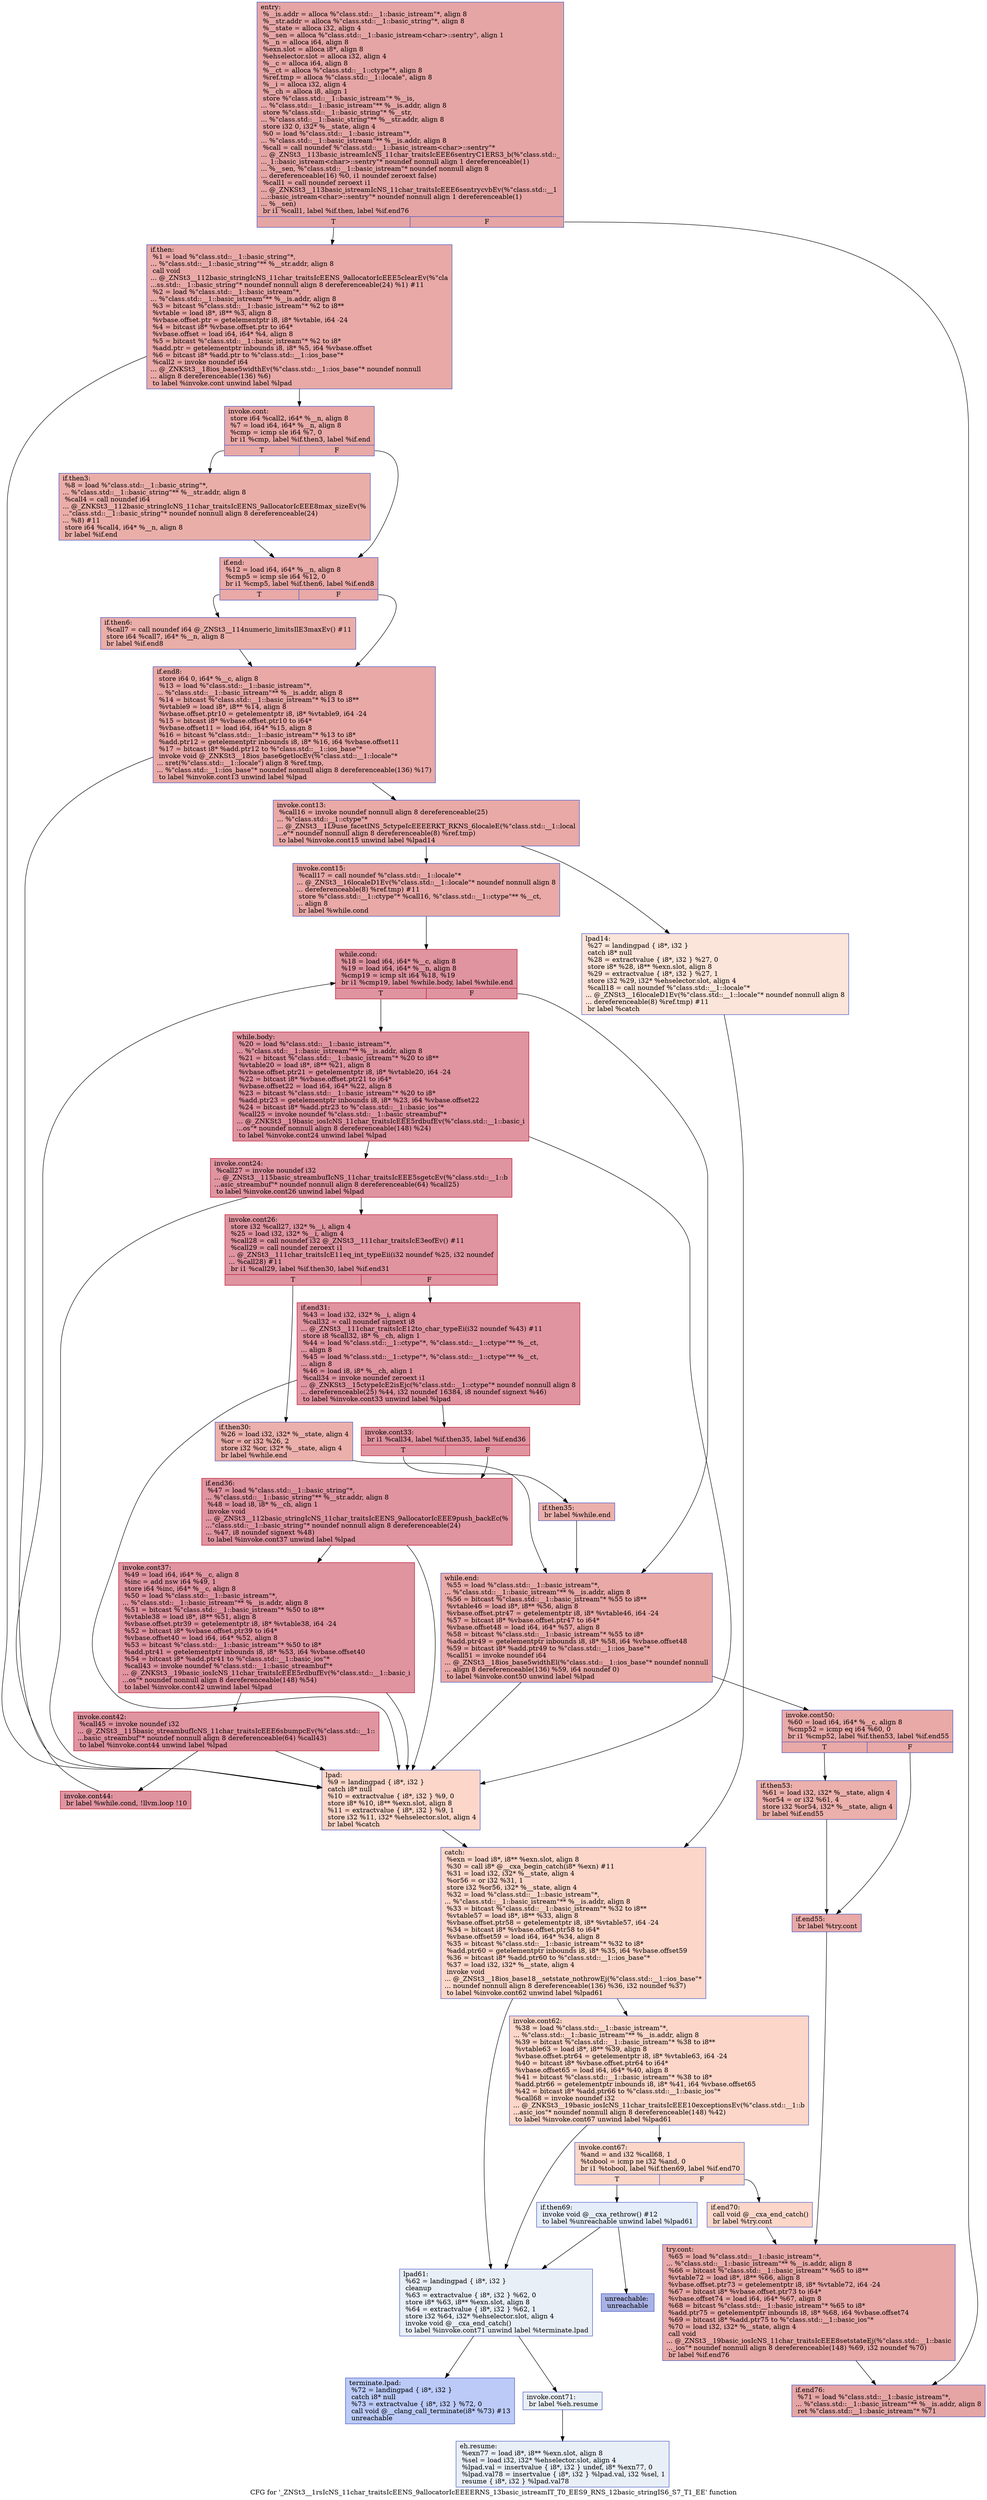 digraph "CFG for '_ZNSt3__1rsIcNS_11char_traitsIcEENS_9allocatorIcEEEERNS_13basic_istreamIT_T0_EES9_RNS_12basic_stringIS6_S7_T1_EE' function" {
	label="CFG for '_ZNSt3__1rsIcNS_11char_traitsIcEENS_9allocatorIcEEEERNS_13basic_istreamIT_T0_EES9_RNS_12basic_stringIS6_S7_T1_EE' function";

	Node0x600003e7aa40 [shape=record,color="#3d50c3ff", style=filled, fillcolor="#c5333470",label="{entry:\l  %__is.addr = alloca %\"class.std::__1::basic_istream\"*, align 8\l  %__str.addr = alloca %\"class.std::__1::basic_string\"*, align 8\l  %__state = alloca i32, align 4\l  %__sen = alloca %\"class.std::__1::basic_istream\<char\>::sentry\", align 1\l  %__n = alloca i64, align 8\l  %exn.slot = alloca i8*, align 8\l  %ehselector.slot = alloca i32, align 4\l  %__c = alloca i64, align 8\l  %__ct = alloca %\"class.std::__1::ctype\"*, align 8\l  %ref.tmp = alloca %\"class.std::__1::locale\", align 8\l  %__i = alloca i32, align 4\l  %__ch = alloca i8, align 1\l  store %\"class.std::__1::basic_istream\"* %__is,\l... %\"class.std::__1::basic_istream\"** %__is.addr, align 8\l  store %\"class.std::__1::basic_string\"* %__str,\l... %\"class.std::__1::basic_string\"** %__str.addr, align 8\l  store i32 0, i32* %__state, align 4\l  %0 = load %\"class.std::__1::basic_istream\"*,\l... %\"class.std::__1::basic_istream\"** %__is.addr, align 8\l  %call = call noundef %\"class.std::__1::basic_istream\<char\>::sentry\"*\l... @_ZNSt3__113basic_istreamIcNS_11char_traitsIcEEE6sentryC1ERS3_b(%\"class.std::_\l..._1::basic_istream\<char\>::sentry\"* noundef nonnull align 1 dereferenceable(1)\l... %__sen, %\"class.std::__1::basic_istream\"* noundef nonnull align 8\l... dereferenceable(16) %0, i1 noundef zeroext false)\l  %call1 = call noundef zeroext i1\l... @_ZNKSt3__113basic_istreamIcNS_11char_traitsIcEEE6sentrycvbEv(%\"class.std::__1\l...::basic_istream\<char\>::sentry\"* noundef nonnull align 1 dereferenceable(1)\l... %__sen)\l  br i1 %call1, label %if.then, label %if.end76\l|{<s0>T|<s1>F}}"];
	Node0x600003e7aa40:s0 -> Node0x600003e7aa80;
	Node0x600003e7aa40:s1 -> Node0x600003e7abc0;
	Node0x600003e7aa80 [shape=record,color="#3d50c3ff", style=filled, fillcolor="#ca3b3770",label="{if.then:                                          \l  %1 = load %\"class.std::__1::basic_string\"*,\l... %\"class.std::__1::basic_string\"** %__str.addr, align 8\l  call void\l... @_ZNSt3__112basic_stringIcNS_11char_traitsIcEENS_9allocatorIcEEE5clearEv(%\"cla\l...ss.std::__1::basic_string\"* noundef nonnull align 8 dereferenceable(24) %1) #11\l  %2 = load %\"class.std::__1::basic_istream\"*,\l... %\"class.std::__1::basic_istream\"** %__is.addr, align 8\l  %3 = bitcast %\"class.std::__1::basic_istream\"* %2 to i8**\l  %vtable = load i8*, i8** %3, align 8\l  %vbase.offset.ptr = getelementptr i8, i8* %vtable, i64 -24\l  %4 = bitcast i8* %vbase.offset.ptr to i64*\l  %vbase.offset = load i64, i64* %4, align 8\l  %5 = bitcast %\"class.std::__1::basic_istream\"* %2 to i8*\l  %add.ptr = getelementptr inbounds i8, i8* %5, i64 %vbase.offset\l  %6 = bitcast i8* %add.ptr to %\"class.std::__1::ios_base\"*\l  %call2 = invoke noundef i64\l... @_ZNKSt3__18ios_base5widthEv(%\"class.std::__1::ios_base\"* noundef nonnull\l... align 8 dereferenceable(136) %6)\l          to label %invoke.cont unwind label %lpad\l}"];
	Node0x600003e7aa80 -> Node0x600003e7ac80;
	Node0x600003e7aa80 -> Node0x600003e7acc0;
	Node0x600003e7ac80 [shape=record,color="#3d50c3ff", style=filled, fillcolor="#ca3b3770",label="{invoke.cont:                                      \l  store i64 %call2, i64* %__n, align 8\l  %7 = load i64, i64* %__n, align 8\l  %cmp = icmp sle i64 %7, 0\l  br i1 %cmp, label %if.then3, label %if.end\l|{<s0>T|<s1>F}}"];
	Node0x600003e7ac80:s0 -> Node0x600003e7ad40;
	Node0x600003e7ac80:s1 -> Node0x600003e7ad80;
	Node0x600003e7ad40 [shape=record,color="#3d50c3ff", style=filled, fillcolor="#d0473d70",label="{if.then3:                                         \l  %8 = load %\"class.std::__1::basic_string\"*,\l... %\"class.std::__1::basic_string\"** %__str.addr, align 8\l  %call4 = call noundef i64\l... @_ZNKSt3__112basic_stringIcNS_11char_traitsIcEENS_9allocatorIcEEE8max_sizeEv(%\l...\"class.std::__1::basic_string\"* noundef nonnull align 8 dereferenceable(24)\l... %8) #11\l  store i64 %call4, i64* %__n, align 8\l  br label %if.end\l}"];
	Node0x600003e7ad40 -> Node0x600003e7ad80;
	Node0x600003e7acc0 [shape=record,color="#3d50c3ff", style=filled, fillcolor="#f6a38570",label="{lpad:                                             \l  %9 = landingpad \{ i8*, i32 \}\l          catch i8* null\l  %10 = extractvalue \{ i8*, i32 \} %9, 0\l  store i8* %10, i8** %exn.slot, align 8\l  %11 = extractvalue \{ i8*, i32 \} %9, 1\l  store i32 %11, i32* %ehselector.slot, align 4\l  br label %catch\l}"];
	Node0x600003e7acc0 -> Node0x600003e7ae00;
	Node0x600003e7ad80 [shape=record,color="#3d50c3ff", style=filled, fillcolor="#ca3b3770",label="{if.end:                                           \l  %12 = load i64, i64* %__n, align 8\l  %cmp5 = icmp sle i64 %12, 0\l  br i1 %cmp5, label %if.then6, label %if.end8\l|{<s0>T|<s1>F}}"];
	Node0x600003e7ad80:s0 -> Node0x600003e7ae40;
	Node0x600003e7ad80:s1 -> Node0x600003e7ae80;
	Node0x600003e7ae40 [shape=record,color="#3d50c3ff", style=filled, fillcolor="#d0473d70",label="{if.then6:                                         \l  %call7 = call noundef i64 @_ZNSt3__114numeric_limitsIlE3maxEv() #11\l  store i64 %call7, i64* %__n, align 8\l  br label %if.end8\l}"];
	Node0x600003e7ae40 -> Node0x600003e7ae80;
	Node0x600003e7ae80 [shape=record,color="#3d50c3ff", style=filled, fillcolor="#ca3b3770",label="{if.end8:                                          \l  store i64 0, i64* %__c, align 8\l  %13 = load %\"class.std::__1::basic_istream\"*,\l... %\"class.std::__1::basic_istream\"** %__is.addr, align 8\l  %14 = bitcast %\"class.std::__1::basic_istream\"* %13 to i8**\l  %vtable9 = load i8*, i8** %14, align 8\l  %vbase.offset.ptr10 = getelementptr i8, i8* %vtable9, i64 -24\l  %15 = bitcast i8* %vbase.offset.ptr10 to i64*\l  %vbase.offset11 = load i64, i64* %15, align 8\l  %16 = bitcast %\"class.std::__1::basic_istream\"* %13 to i8*\l  %add.ptr12 = getelementptr inbounds i8, i8* %16, i64 %vbase.offset11\l  %17 = bitcast i8* %add.ptr12 to %\"class.std::__1::ios_base\"*\l  invoke void @_ZNKSt3__18ios_base6getlocEv(%\"class.std::__1::locale\"*\l... sret(%\"class.std::__1::locale\") align 8 %ref.tmp,\l... %\"class.std::__1::ios_base\"* noundef nonnull align 8 dereferenceable(136) %17)\l          to label %invoke.cont13 unwind label %lpad\l}"];
	Node0x600003e7ae80 -> Node0x600003e7af00;
	Node0x600003e7ae80 -> Node0x600003e7acc0;
	Node0x600003e7af00 [shape=record,color="#3d50c3ff", style=filled, fillcolor="#ca3b3770",label="{invoke.cont13:                                    \l  %call16 = invoke noundef nonnull align 8 dereferenceable(25)\l... %\"class.std::__1::ctype\"*\l... @_ZNSt3__1L9use_facetINS_5ctypeIcEEEERKT_RKNS_6localeE(%\"class.std::__1::local\l...e\"* noundef nonnull align 8 dereferenceable(8) %ref.tmp)\l          to label %invoke.cont15 unwind label %lpad14\l}"];
	Node0x600003e7af00 -> Node0x600003e7afc0;
	Node0x600003e7af00 -> Node0x600003e7b000;
	Node0x600003e7afc0 [shape=record,color="#3d50c3ff", style=filled, fillcolor="#ca3b3770",label="{invoke.cont15:                                    \l  %call17 = call noundef %\"class.std::__1::locale\"*\l... @_ZNSt3__16localeD1Ev(%\"class.std::__1::locale\"* noundef nonnull align 8\l... dereferenceable(8) %ref.tmp) #11\l  store %\"class.std::__1::ctype\"* %call16, %\"class.std::__1::ctype\"** %__ct,\l... align 8\l  br label %while.cond\l}"];
	Node0x600003e7afc0 -> Node0x600003e7b0c0;
	Node0x600003e7b0c0 [shape=record,color="#b70d28ff", style=filled, fillcolor="#b70d2870",label="{while.cond:                                       \l  %18 = load i64, i64* %__c, align 8\l  %19 = load i64, i64* %__n, align 8\l  %cmp19 = icmp slt i64 %18, %19\l  br i1 %cmp19, label %while.body, label %while.end\l|{<s0>T|<s1>F}}"];
	Node0x600003e7b0c0:s0 -> Node0x600003e7b100;
	Node0x600003e7b0c0:s1 -> Node0x600003e7b140;
	Node0x600003e7b100 [shape=record,color="#b70d28ff", style=filled, fillcolor="#b70d2870",label="{while.body:                                       \l  %20 = load %\"class.std::__1::basic_istream\"*,\l... %\"class.std::__1::basic_istream\"** %__is.addr, align 8\l  %21 = bitcast %\"class.std::__1::basic_istream\"* %20 to i8**\l  %vtable20 = load i8*, i8** %21, align 8\l  %vbase.offset.ptr21 = getelementptr i8, i8* %vtable20, i64 -24\l  %22 = bitcast i8* %vbase.offset.ptr21 to i64*\l  %vbase.offset22 = load i64, i64* %22, align 8\l  %23 = bitcast %\"class.std::__1::basic_istream\"* %20 to i8*\l  %add.ptr23 = getelementptr inbounds i8, i8* %23, i64 %vbase.offset22\l  %24 = bitcast i8* %add.ptr23 to %\"class.std::__1::basic_ios\"*\l  %call25 = invoke noundef %\"class.std::__1::basic_streambuf\"*\l... @_ZNKSt3__19basic_iosIcNS_11char_traitsIcEEE5rdbufEv(%\"class.std::__1::basic_i\l...os\"* noundef nonnull align 8 dereferenceable(148) %24)\l          to label %invoke.cont24 unwind label %lpad\l}"];
	Node0x600003e7b100 -> Node0x600003e7b1c0;
	Node0x600003e7b100 -> Node0x600003e7acc0;
	Node0x600003e7b1c0 [shape=record,color="#b70d28ff", style=filled, fillcolor="#b70d2870",label="{invoke.cont24:                                    \l  %call27 = invoke noundef i32\l... @_ZNSt3__115basic_streambufIcNS_11char_traitsIcEEE5sgetcEv(%\"class.std::__1::b\l...asic_streambuf\"* noundef nonnull align 8 dereferenceable(64) %call25)\l          to label %invoke.cont26 unwind label %lpad\l}"];
	Node0x600003e7b1c0 -> Node0x600003e7b280;
	Node0x600003e7b1c0 -> Node0x600003e7acc0;
	Node0x600003e7b280 [shape=record,color="#b70d28ff", style=filled, fillcolor="#b70d2870",label="{invoke.cont26:                                    \l  store i32 %call27, i32* %__i, align 4\l  %25 = load i32, i32* %__i, align 4\l  %call28 = call noundef i32 @_ZNSt3__111char_traitsIcE3eofEv() #11\l  %call29 = call noundef zeroext i1\l... @_ZNSt3__111char_traitsIcE11eq_int_typeEii(i32 noundef %25, i32 noundef\l... %call28) #11\l  br i1 %call29, label %if.then30, label %if.end31\l|{<s0>T|<s1>F}}"];
	Node0x600003e7b280:s0 -> Node0x600003e7b380;
	Node0x600003e7b280:s1 -> Node0x600003e7b3c0;
	Node0x600003e7b380 [shape=record,color="#3d50c3ff", style=filled, fillcolor="#d24b4070",label="{if.then30:                                        \l  %26 = load i32, i32* %__state, align 4\l  %or = or i32 %26, 2\l  store i32 %or, i32* %__state, align 4\l  br label %while.end\l}"];
	Node0x600003e7b380 -> Node0x600003e7b140;
	Node0x600003e7b000 [shape=record,color="#3d50c3ff", style=filled, fillcolor="#f5c1a970",label="{lpad14:                                           \l  %27 = landingpad \{ i8*, i32 \}\l          catch i8* null\l  %28 = extractvalue \{ i8*, i32 \} %27, 0\l  store i8* %28, i8** %exn.slot, align 8\l  %29 = extractvalue \{ i8*, i32 \} %27, 1\l  store i32 %29, i32* %ehselector.slot, align 4\l  %call18 = call noundef %\"class.std::__1::locale\"*\l... @_ZNSt3__16localeD1Ev(%\"class.std::__1::locale\"* noundef nonnull align 8\l... dereferenceable(8) %ref.tmp) #11\l  br label %catch\l}"];
	Node0x600003e7b000 -> Node0x600003e7ae00;
	Node0x600003e7ae00 [shape=record,color="#3d50c3ff", style=filled, fillcolor="#f6a38570",label="{catch:                                            \l  %exn = load i8*, i8** %exn.slot, align 8\l  %30 = call i8* @__cxa_begin_catch(i8* %exn) #11\l  %31 = load i32, i32* %__state, align 4\l  %or56 = or i32 %31, 1\l  store i32 %or56, i32* %__state, align 4\l  %32 = load %\"class.std::__1::basic_istream\"*,\l... %\"class.std::__1::basic_istream\"** %__is.addr, align 8\l  %33 = bitcast %\"class.std::__1::basic_istream\"* %32 to i8**\l  %vtable57 = load i8*, i8** %33, align 8\l  %vbase.offset.ptr58 = getelementptr i8, i8* %vtable57, i64 -24\l  %34 = bitcast i8* %vbase.offset.ptr58 to i64*\l  %vbase.offset59 = load i64, i64* %34, align 8\l  %35 = bitcast %\"class.std::__1::basic_istream\"* %32 to i8*\l  %add.ptr60 = getelementptr inbounds i8, i8* %35, i64 %vbase.offset59\l  %36 = bitcast i8* %add.ptr60 to %\"class.std::__1::ios_base\"*\l  %37 = load i32, i32* %__state, align 4\l  invoke void\l... @_ZNSt3__18ios_base18__setstate_nothrowEj(%\"class.std::__1::ios_base\"*\l... noundef nonnull align 8 dereferenceable(136) %36, i32 noundef %37)\l          to label %invoke.cont62 unwind label %lpad61\l}"];
	Node0x600003e7ae00 -> Node0x600003e7b4c0;
	Node0x600003e7ae00 -> Node0x600003e7b500;
	Node0x600003e7b4c0 [shape=record,color="#3d50c3ff", style=filled, fillcolor="#f6a38570",label="{invoke.cont62:                                    \l  %38 = load %\"class.std::__1::basic_istream\"*,\l... %\"class.std::__1::basic_istream\"** %__is.addr, align 8\l  %39 = bitcast %\"class.std::__1::basic_istream\"* %38 to i8**\l  %vtable63 = load i8*, i8** %39, align 8\l  %vbase.offset.ptr64 = getelementptr i8, i8* %vtable63, i64 -24\l  %40 = bitcast i8* %vbase.offset.ptr64 to i64*\l  %vbase.offset65 = load i64, i64* %40, align 8\l  %41 = bitcast %\"class.std::__1::basic_istream\"* %38 to i8*\l  %add.ptr66 = getelementptr inbounds i8, i8* %41, i64 %vbase.offset65\l  %42 = bitcast i8* %add.ptr66 to %\"class.std::__1::basic_ios\"*\l  %call68 = invoke noundef i32\l... @_ZNKSt3__19basic_iosIcNS_11char_traitsIcEEE10exceptionsEv(%\"class.std::__1::b\l...asic_ios\"* noundef nonnull align 8 dereferenceable(148) %42)\l          to label %invoke.cont67 unwind label %lpad61\l}"];
	Node0x600003e7b4c0 -> Node0x600003e7b5c0;
	Node0x600003e7b4c0 -> Node0x600003e7b500;
	Node0x600003e7b5c0 [shape=record,color="#3d50c3ff", style=filled, fillcolor="#f6a38570",label="{invoke.cont67:                                    \l  %and = and i32 %call68, 1\l  %tobool = icmp ne i32 %and, 0\l  br i1 %tobool, label %if.then69, label %if.end70\l|{<s0>T|<s1>F}}"];
	Node0x600003e7b5c0:s0 -> Node0x600003e7b580;
	Node0x600003e7b5c0:s1 -> Node0x600003e7b680;
	Node0x600003e7b580 [shape=record,color="#3d50c3ff", style=filled, fillcolor="#c5d6f270",label="{if.then69:                                        \l  invoke void @__cxa_rethrow() #12\l          to label %unreachable unwind label %lpad61\l}"];
	Node0x600003e7b580 -> Node0x600003e7b6c0;
	Node0x600003e7b580 -> Node0x600003e7b500;
	Node0x600003e7b3c0 [shape=record,color="#b70d28ff", style=filled, fillcolor="#b70d2870",label="{if.end31:                                         \l  %43 = load i32, i32* %__i, align 4\l  %call32 = call noundef signext i8\l... @_ZNSt3__111char_traitsIcE12to_char_typeEi(i32 noundef %43) #11\l  store i8 %call32, i8* %__ch, align 1\l  %44 = load %\"class.std::__1::ctype\"*, %\"class.std::__1::ctype\"** %__ct,\l... align 8\l  %45 = load %\"class.std::__1::ctype\"*, %\"class.std::__1::ctype\"** %__ct,\l... align 8\l  %46 = load i8, i8* %__ch, align 1\l  %call34 = invoke noundef zeroext i1\l... @_ZNKSt3__15ctypeIcE2isEjc(%\"class.std::__1::ctype\"* noundef nonnull align 8\l... dereferenceable(25) %44, i32 noundef 16384, i8 noundef signext %46)\l          to label %invoke.cont33 unwind label %lpad\l}"];
	Node0x600003e7b3c0 -> Node0x600003e7b780;
	Node0x600003e7b3c0 -> Node0x600003e7acc0;
	Node0x600003e7b780 [shape=record,color="#b70d28ff", style=filled, fillcolor="#b70d2870",label="{invoke.cont33:                                    \l  br i1 %call34, label %if.then35, label %if.end36\l|{<s0>T|<s1>F}}"];
	Node0x600003e7b780:s0 -> Node0x600003e7b800;
	Node0x600003e7b780:s1 -> Node0x600003e7b840;
	Node0x600003e7b800 [shape=record,color="#3d50c3ff", style=filled, fillcolor="#d24b4070",label="{if.then35:                                        \l  br label %while.end\l}"];
	Node0x600003e7b800 -> Node0x600003e7b140;
	Node0x600003e7b840 [shape=record,color="#b70d28ff", style=filled, fillcolor="#b70d2870",label="{if.end36:                                         \l  %47 = load %\"class.std::__1::basic_string\"*,\l... %\"class.std::__1::basic_string\"** %__str.addr, align 8\l  %48 = load i8, i8* %__ch, align 1\l  invoke void\l... @_ZNSt3__112basic_stringIcNS_11char_traitsIcEENS_9allocatorIcEEE9push_backEc(%\l...\"class.std::__1::basic_string\"* noundef nonnull align 8 dereferenceable(24)\l... %47, i8 noundef signext %48)\l          to label %invoke.cont37 unwind label %lpad\l}"];
	Node0x600003e7b840 -> Node0x600003e7b880;
	Node0x600003e7b840 -> Node0x600003e7acc0;
	Node0x600003e7b880 [shape=record,color="#b70d28ff", style=filled, fillcolor="#b70d2870",label="{invoke.cont37:                                    \l  %49 = load i64, i64* %__c, align 8\l  %inc = add nsw i64 %49, 1\l  store i64 %inc, i64* %__c, align 8\l  %50 = load %\"class.std::__1::basic_istream\"*,\l... %\"class.std::__1::basic_istream\"** %__is.addr, align 8\l  %51 = bitcast %\"class.std::__1::basic_istream\"* %50 to i8**\l  %vtable38 = load i8*, i8** %51, align 8\l  %vbase.offset.ptr39 = getelementptr i8, i8* %vtable38, i64 -24\l  %52 = bitcast i8* %vbase.offset.ptr39 to i64*\l  %vbase.offset40 = load i64, i64* %52, align 8\l  %53 = bitcast %\"class.std::__1::basic_istream\"* %50 to i8*\l  %add.ptr41 = getelementptr inbounds i8, i8* %53, i64 %vbase.offset40\l  %54 = bitcast i8* %add.ptr41 to %\"class.std::__1::basic_ios\"*\l  %call43 = invoke noundef %\"class.std::__1::basic_streambuf\"*\l... @_ZNKSt3__19basic_iosIcNS_11char_traitsIcEEE5rdbufEv(%\"class.std::__1::basic_i\l...os\"* noundef nonnull align 8 dereferenceable(148) %54)\l          to label %invoke.cont42 unwind label %lpad\l}"];
	Node0x600003e7b880 -> Node0x600003e7b940;
	Node0x600003e7b880 -> Node0x600003e7acc0;
	Node0x600003e7b940 [shape=record,color="#b70d28ff", style=filled, fillcolor="#b70d2870",label="{invoke.cont42:                                    \l  %call45 = invoke noundef i32\l... @_ZNSt3__115basic_streambufIcNS_11char_traitsIcEEE6sbumpcEv(%\"class.std::__1::\l...basic_streambuf\"* noundef nonnull align 8 dereferenceable(64) %call43)\l          to label %invoke.cont44 unwind label %lpad\l}"];
	Node0x600003e7b940 -> Node0x600003e7b9c0;
	Node0x600003e7b940 -> Node0x600003e7acc0;
	Node0x600003e7b9c0 [shape=record,color="#b70d28ff", style=filled, fillcolor="#b70d2870",label="{invoke.cont44:                                    \l  br label %while.cond, !llvm.loop !10\l}"];
	Node0x600003e7b9c0 -> Node0x600003e7b0c0;
	Node0x600003e7b140 [shape=record,color="#3d50c3ff", style=filled, fillcolor="#ca3b3770",label="{while.end:                                        \l  %55 = load %\"class.std::__1::basic_istream\"*,\l... %\"class.std::__1::basic_istream\"** %__is.addr, align 8\l  %56 = bitcast %\"class.std::__1::basic_istream\"* %55 to i8**\l  %vtable46 = load i8*, i8** %56, align 8\l  %vbase.offset.ptr47 = getelementptr i8, i8* %vtable46, i64 -24\l  %57 = bitcast i8* %vbase.offset.ptr47 to i64*\l  %vbase.offset48 = load i64, i64* %57, align 8\l  %58 = bitcast %\"class.std::__1::basic_istream\"* %55 to i8*\l  %add.ptr49 = getelementptr inbounds i8, i8* %58, i64 %vbase.offset48\l  %59 = bitcast i8* %add.ptr49 to %\"class.std::__1::ios_base\"*\l  %call51 = invoke noundef i64\l... @_ZNSt3__18ios_base5widthEl(%\"class.std::__1::ios_base\"* noundef nonnull\l... align 8 dereferenceable(136) %59, i64 noundef 0)\l          to label %invoke.cont50 unwind label %lpad\l}"];
	Node0x600003e7b140 -> Node0x600003e7ba80;
	Node0x600003e7b140 -> Node0x600003e7acc0;
	Node0x600003e7ba80 [shape=record,color="#3d50c3ff", style=filled, fillcolor="#ca3b3770",label="{invoke.cont50:                                    \l  %60 = load i64, i64* %__c, align 8\l  %cmp52 = icmp eq i64 %60, 0\l  br i1 %cmp52, label %if.then53, label %if.end55\l|{<s0>T|<s1>F}}"];
	Node0x600003e7ba80:s0 -> Node0x600003e7bb00;
	Node0x600003e7ba80:s1 -> Node0x600003e7bb40;
	Node0x600003e7bb00 [shape=record,color="#3d50c3ff", style=filled, fillcolor="#d24b4070",label="{if.then53:                                        \l  %61 = load i32, i32* %__state, align 4\l  %or54 = or i32 %61, 4\l  store i32 %or54, i32* %__state, align 4\l  br label %if.end55\l}"];
	Node0x600003e7bb00 -> Node0x600003e7bb40;
	Node0x600003e7bb40 [shape=record,color="#3d50c3ff", style=filled, fillcolor="#ca3b3770",label="{if.end55:                                         \l  br label %try.cont\l}"];
	Node0x600003e7bb40 -> Node0x600003e7bb80;
	Node0x600003e7b500 [shape=record,color="#3d50c3ff", style=filled, fillcolor="#cedaeb70",label="{lpad61:                                           \l  %62 = landingpad \{ i8*, i32 \}\l          cleanup\l  %63 = extractvalue \{ i8*, i32 \} %62, 0\l  store i8* %63, i8** %exn.slot, align 8\l  %64 = extractvalue \{ i8*, i32 \} %62, 1\l  store i32 %64, i32* %ehselector.slot, align 4\l  invoke void @__cxa_end_catch()\l          to label %invoke.cont71 unwind label %terminate.lpad\l}"];
	Node0x600003e7b500 -> Node0x600003e7bbc0;
	Node0x600003e7b500 -> Node0x600003e7bc00;
	Node0x600003e7b680 [shape=record,color="#3d50c3ff", style=filled, fillcolor="#f6a38570",label="{if.end70:                                         \l  call void @__cxa_end_catch()\l  br label %try.cont\l}"];
	Node0x600003e7b680 -> Node0x600003e7bb80;
	Node0x600003e7bb80 [shape=record,color="#3d50c3ff", style=filled, fillcolor="#ca3b3770",label="{try.cont:                                         \l  %65 = load %\"class.std::__1::basic_istream\"*,\l... %\"class.std::__1::basic_istream\"** %__is.addr, align 8\l  %66 = bitcast %\"class.std::__1::basic_istream\"* %65 to i8**\l  %vtable72 = load i8*, i8** %66, align 8\l  %vbase.offset.ptr73 = getelementptr i8, i8* %vtable72, i64 -24\l  %67 = bitcast i8* %vbase.offset.ptr73 to i64*\l  %vbase.offset74 = load i64, i64* %67, align 8\l  %68 = bitcast %\"class.std::__1::basic_istream\"* %65 to i8*\l  %add.ptr75 = getelementptr inbounds i8, i8* %68, i64 %vbase.offset74\l  %69 = bitcast i8* %add.ptr75 to %\"class.std::__1::basic_ios\"*\l  %70 = load i32, i32* %__state, align 4\l  call void\l... @_ZNSt3__19basic_iosIcNS_11char_traitsIcEEE8setstateEj(%\"class.std::__1::basic\l..._ios\"* noundef nonnull align 8 dereferenceable(148) %69, i32 noundef %70)\l  br label %if.end76\l}"];
	Node0x600003e7bb80 -> Node0x600003e7abc0;
	Node0x600003e7bbc0 [shape=record,color="#3d50c3ff", style=filled, fillcolor="#cedaeb70",label="{invoke.cont71:                                    \l  br label %eh.resume\l}"];
	Node0x600003e7bbc0 -> Node0x600003e7bcc0;
	Node0x600003e7abc0 [shape=record,color="#3d50c3ff", style=filled, fillcolor="#c5333470",label="{if.end76:                                         \l  %71 = load %\"class.std::__1::basic_istream\"*,\l... %\"class.std::__1::basic_istream\"** %__is.addr, align 8\l  ret %\"class.std::__1::basic_istream\"* %71\l}"];
	Node0x600003e7bcc0 [shape=record,color="#3d50c3ff", style=filled, fillcolor="#cedaeb70",label="{eh.resume:                                        \l  %exn77 = load i8*, i8** %exn.slot, align 8\l  %sel = load i32, i32* %ehselector.slot, align 4\l  %lpad.val = insertvalue \{ i8*, i32 \} undef, i8* %exn77, 0\l  %lpad.val78 = insertvalue \{ i8*, i32 \} %lpad.val, i32 %sel, 1\l  resume \{ i8*, i32 \} %lpad.val78\l}"];
	Node0x600003e7bc00 [shape=record,color="#3d50c3ff", style=filled, fillcolor="#6687ed70",label="{terminate.lpad:                                   \l  %72 = landingpad \{ i8*, i32 \}\l          catch i8* null\l  %73 = extractvalue \{ i8*, i32 \} %72, 0\l  call void @__clang_call_terminate(i8* %73) #13\l  unreachable\l}"];
	Node0x600003e7b6c0 [shape=record,color="#3d50c3ff", style=filled, fillcolor="#3d50c370",label="{unreachable:                                      \l  unreachable\l}"];
}
